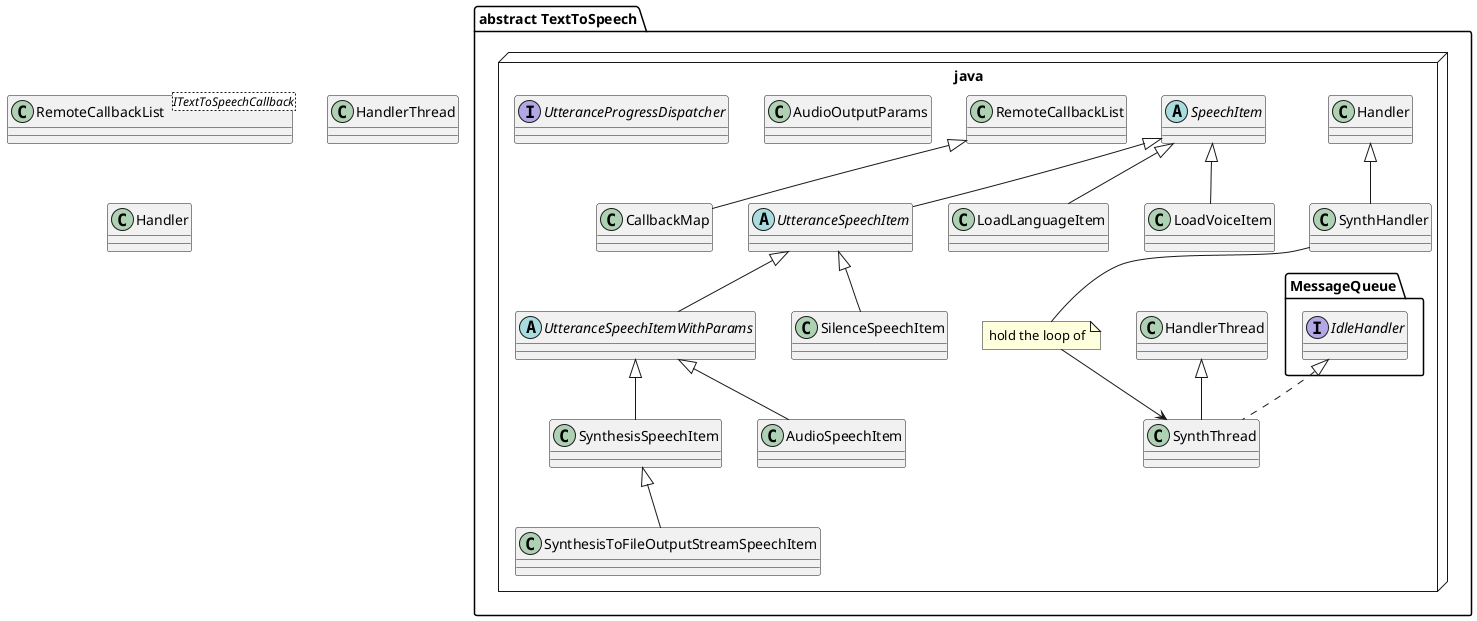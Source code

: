 @startuml
class RemoteCallbackList<ITextToSpeechCallback> 
class HandlerThread
class Handler

node "abstract TextToSpeech.java"{
class SynthThread extends HandlerThread implements MessageQueue.IdleHandler{

}
class SynthHandler extends Handler

note "hold the loop of" as n1
SynthHandler -- n1
n1 --> SynthThread
abstract class SpeechItem

abstract class UtteranceSpeechItem extends SpeechItem
abstract class UtteranceSpeechItemWithParams extends UtteranceSpeechItem
class SynthesisSpeechItem extends UtteranceSpeechItemWithParams
class SynthesisToFileOutputStreamSpeechItem extends SynthesisSpeechItem
class AudioSpeechItem extends UtteranceSpeechItemWithParams
class SilenceSpeechItem extends UtteranceSpeechItem
class LoadLanguageItem extends SpeechItem
class LoadVoiceItem extends SpeechItem
class CallbackMap extends RemoteCallbackList
class AudioOutputParams
interface UtteranceProgressDispatcher
}

@enduml